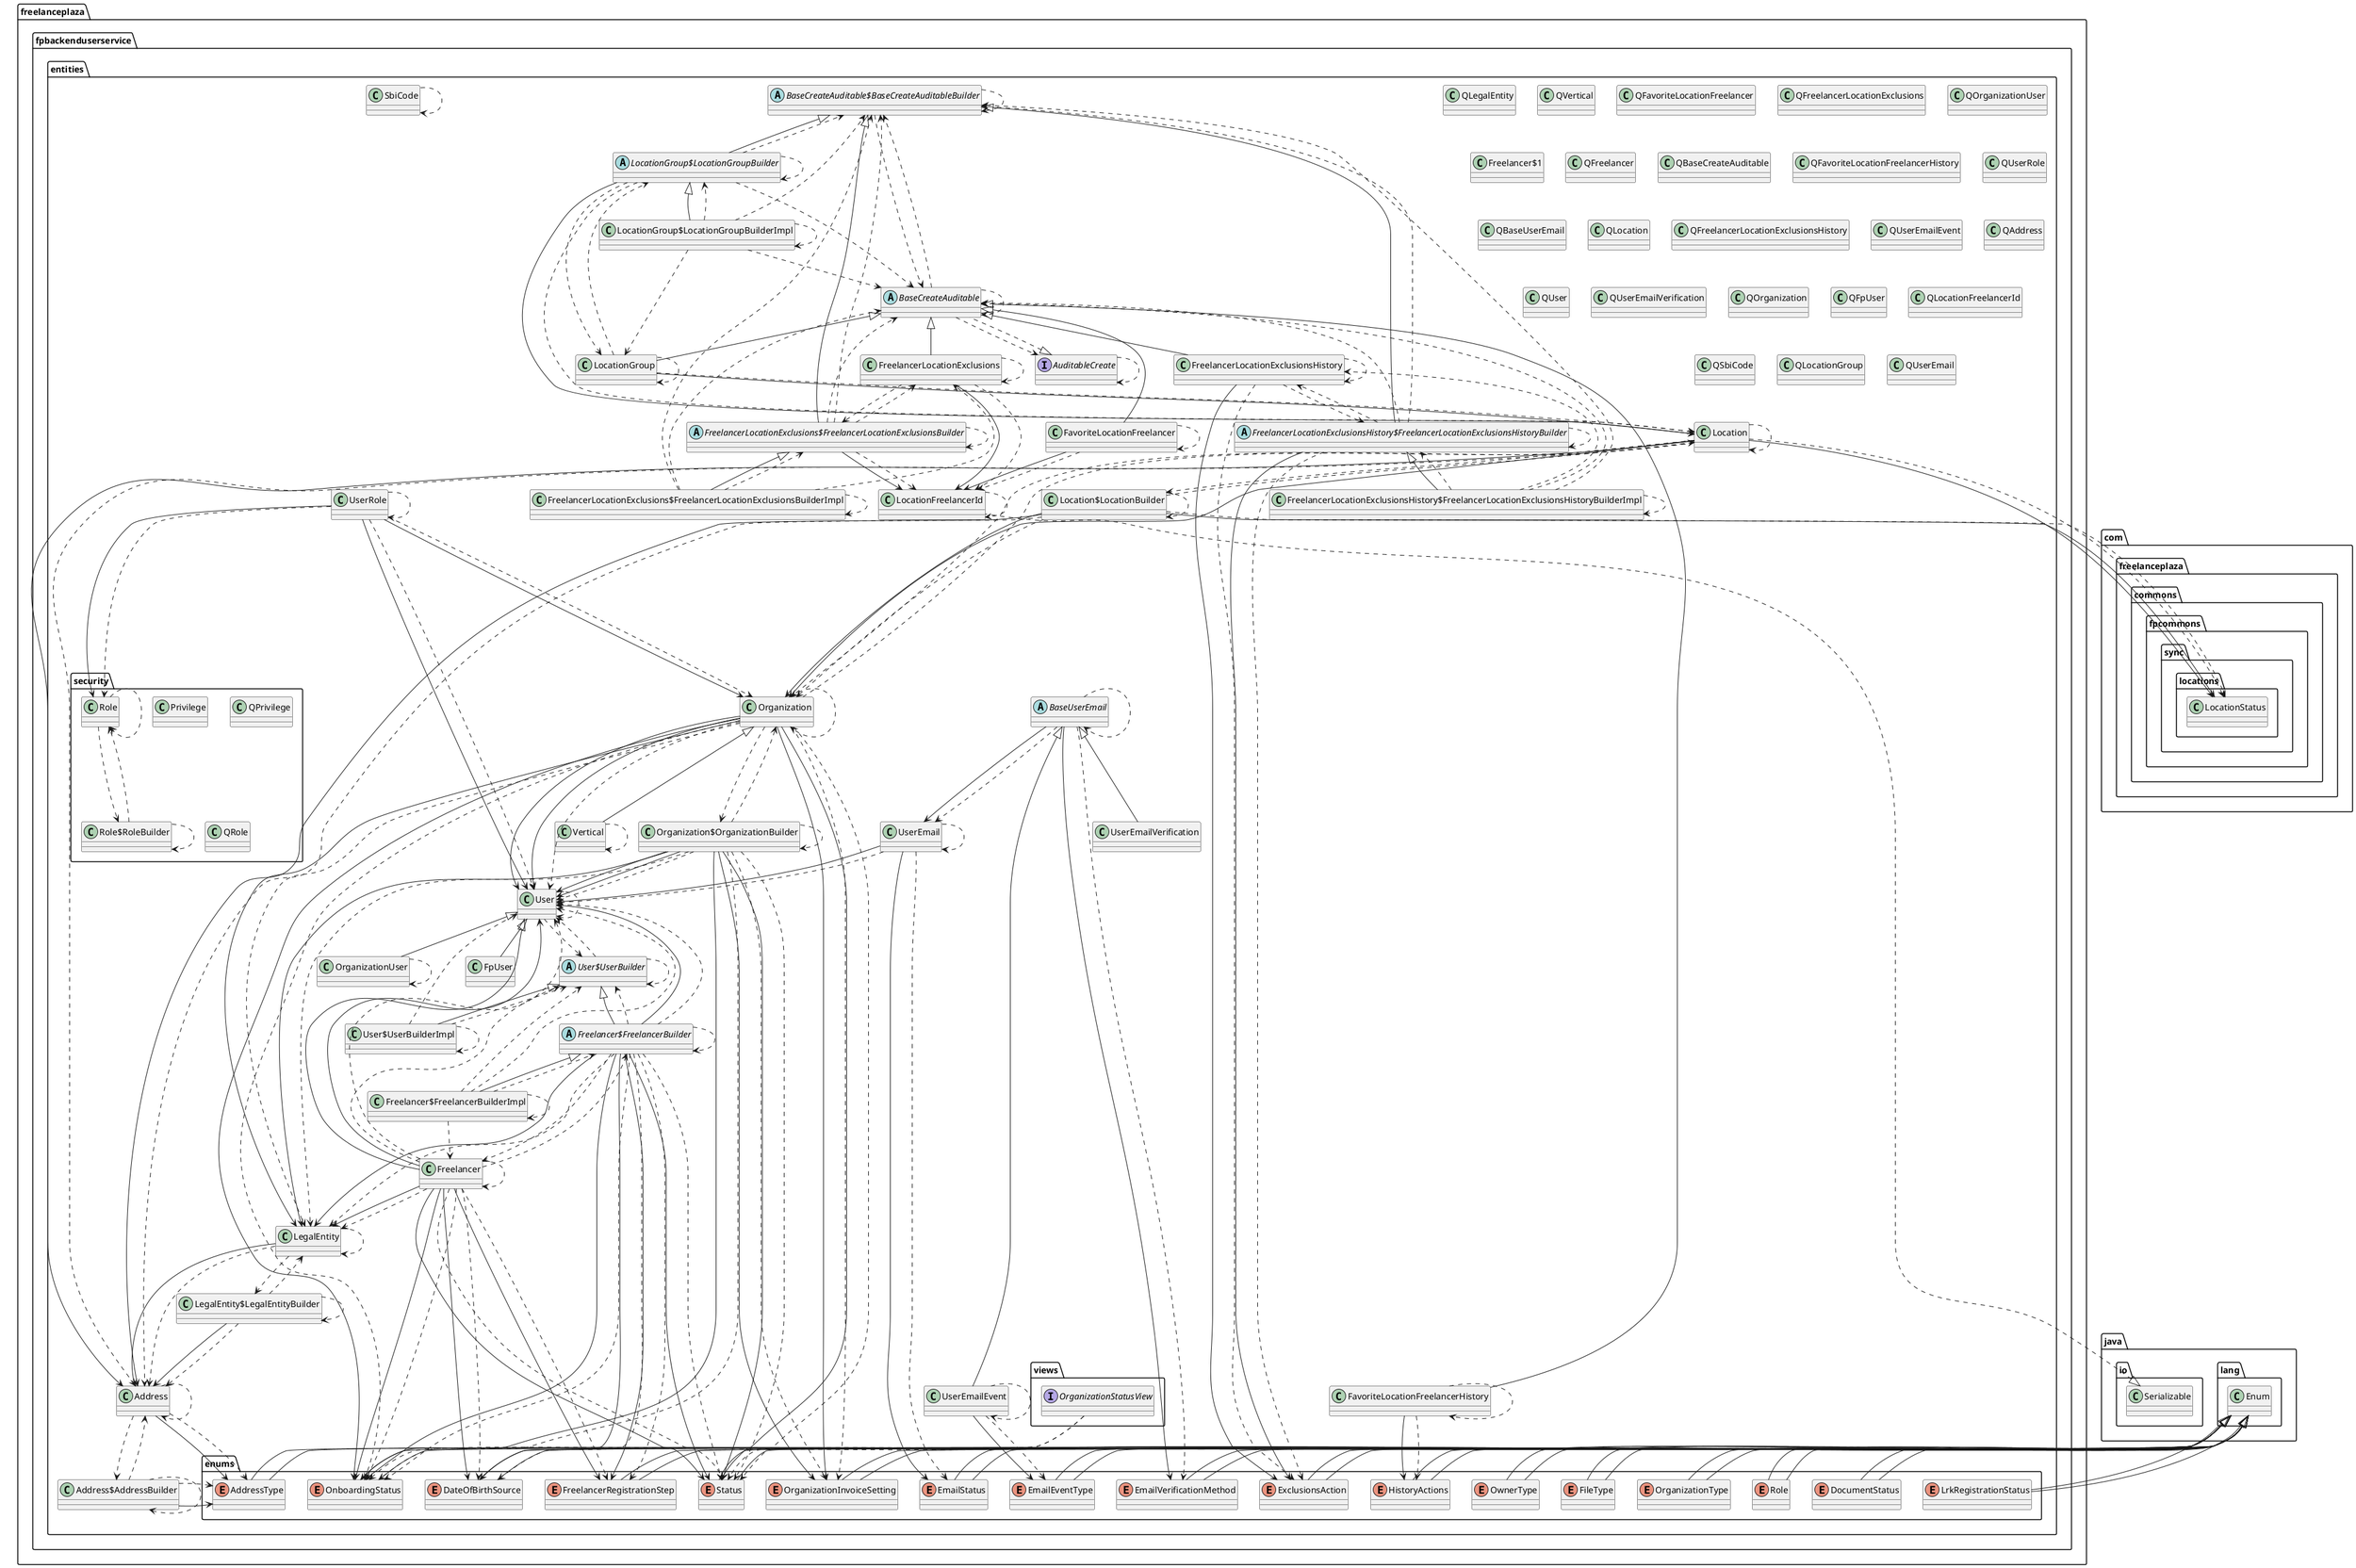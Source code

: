 @startuml
'https://plantuml.com/class-diagram

' GENERATE CLASS DIAGRAM ===========
' Generator       : it.brunasti.java.diagrammer.ClassDiagrammer
' Path            : [/Users/paolo/Work/Tadaah/fp-backend-user-service/build/classes/java/main/freelanceplaza/fpbackenduserservice/entities]
' Java Files Path : [/Users/paolo/Work/Tadaah/fp-backend-user-service/src/main/java/freelanceplaza/fpbackenduserservice/entities/]
' Configuration   : [/Users/paolo/IdeaProjects/mine/java-diagrammer/temp/tadaah/config.json]
' Generated at    : Thu Feb 20 18:00:57 CET 2025
'
'   Stat infos    :
'       Files : [107]
'       Lines : [1479]
'     Classes : [107]
'     Methods : [961]
'      Fields : [790]



' CLASSES =======
enum freelanceplaza.fpbackenduserservice.entities.enums.ExclusionsAction{
}
class freelanceplaza.fpbackenduserservice.entities.security.Privilege
class freelanceplaza.fpbackenduserservice.entities.QLegalEntity
abstract freelanceplaza.fpbackenduserservice.entities.BaseCreateAuditable$BaseCreateAuditableBuilder
class freelanceplaza.fpbackenduserservice.entities.QVertical
class freelanceplaza.fpbackenduserservice.entities.security.Role
class freelanceplaza.fpbackenduserservice.entities.QFavoriteLocationFreelancer
class freelanceplaza.fpbackenduserservice.entities.LocationGroup$LocationGroupBuilderImpl
class freelanceplaza.fpbackenduserservice.entities.UserEmailEvent
enum freelanceplaza.fpbackenduserservice.entities.enums.OrganizationType{
}
class freelanceplaza.fpbackenduserservice.entities.QFreelancerLocationExclusions
class freelanceplaza.fpbackenduserservice.entities.FreelancerLocationExclusionsHistory$FreelancerLocationExclusionsHistoryBuilderImpl
class freelanceplaza.fpbackenduserservice.entities.LocationFreelancerId
class freelanceplaza.fpbackenduserservice.entities.QOrganizationUser
class freelanceplaza.fpbackenduserservice.entities.FavoriteLocationFreelancerHistory
enum freelanceplaza.fpbackenduserservice.entities.enums.DateOfBirthSource{
}
enum freelanceplaza.fpbackenduserservice.entities.enums.EmailEventType{
}
enum freelanceplaza.fpbackenduserservice.entities.enums.FileType{
}
interface freelanceplaza.fpbackenduserservice.entities.AuditableCreate
abstract freelanceplaza.fpbackenduserservice.entities.LocationGroup$LocationGroupBuilder
class freelanceplaza.fpbackenduserservice.entities.Organization
abstract freelanceplaza.fpbackenduserservice.entities.BaseCreateAuditable
class freelanceplaza.fpbackenduserservice.entities.Freelancer$1
class freelanceplaza.fpbackenduserservice.entities.QFreelancer
class freelanceplaza.fpbackenduserservice.entities.Address
class freelanceplaza.fpbackenduserservice.entities.FreelancerLocationExclusions$FreelancerLocationExclusionsBuilderImpl
enum freelanceplaza.fpbackenduserservice.entities.enums.OrganizationInvoiceSetting{
}
enum freelanceplaza.fpbackenduserservice.entities.enums.OwnerType{
}
class freelanceplaza.fpbackenduserservice.entities.Vertical
class freelanceplaza.fpbackenduserservice.entities.LegalEntity
class freelanceplaza.fpbackenduserservice.entities.FpUser
class freelanceplaza.fpbackenduserservice.entities.QBaseCreateAuditable
class freelanceplaza.fpbackenduserservice.entities.User
enum freelanceplaza.fpbackenduserservice.entities.enums.EmailStatus{
}
class freelanceplaza.fpbackenduserservice.entities.OrganizationUser
abstract freelanceplaza.fpbackenduserservice.entities.User$UserBuilder
class freelanceplaza.fpbackenduserservice.entities.LocationGroup
class freelanceplaza.fpbackenduserservice.entities.Address$AddressBuilder
class freelanceplaza.fpbackenduserservice.entities.security.Role$RoleBuilder
class freelanceplaza.fpbackenduserservice.entities.security.QPrivilege
enum freelanceplaza.fpbackenduserservice.entities.enums.FreelancerRegistrationStep{
}
class freelanceplaza.fpbackenduserservice.entities.QFavoriteLocationFreelancerHistory
class freelanceplaza.fpbackenduserservice.entities.QUserRole
enum freelanceplaza.fpbackenduserservice.entities.enums.HistoryActions{
}
class freelanceplaza.fpbackenduserservice.entities.QBaseUserEmail
class freelanceplaza.fpbackenduserservice.entities.QLocation
class freelanceplaza.fpbackenduserservice.entities.QFreelancerLocationExclusionsHistory
class freelanceplaza.fpbackenduserservice.entities.QUserEmailEvent
class freelanceplaza.fpbackenduserservice.entities.SbiCode
class freelanceplaza.fpbackenduserservice.entities.QAddress
enum freelanceplaza.fpbackenduserservice.entities.enums.Status{
}
enum freelanceplaza.fpbackenduserservice.entities.enums.LrkRegistrationStatus{
}
class freelanceplaza.fpbackenduserservice.entities.QUser
class freelanceplaza.fpbackenduserservice.entities.security.QRole
class freelanceplaza.fpbackenduserservice.entities.FreelancerLocationExclusions
class freelanceplaza.fpbackenduserservice.entities.FavoriteLocationFreelancer
class freelanceplaza.fpbackenduserservice.entities.QUserEmailVerification
abstract freelanceplaza.fpbackenduserservice.entities.Freelancer$FreelancerBuilder
abstract freelanceplaza.fpbackenduserservice.entities.FreelancerLocationExclusions$FreelancerLocationExclusionsBuilder
abstract freelanceplaza.fpbackenduserservice.entities.BaseUserEmail
enum freelanceplaza.fpbackenduserservice.entities.enums.EmailVerificationMethod{
}
class freelanceplaza.fpbackenduserservice.entities.Location$LocationBuilder
enum freelanceplaza.fpbackenduserservice.entities.enums.AddressType{
}
class freelanceplaza.fpbackenduserservice.entities.Freelancer$FreelancerBuilderImpl
enum freelanceplaza.fpbackenduserservice.entities.enums.OnboardingStatus{
}
class freelanceplaza.fpbackenduserservice.entities.QOrganization
enum freelanceplaza.fpbackenduserservice.entities.enums.DocumentStatus{
}
class freelanceplaza.fpbackenduserservice.entities.QFpUser
class freelanceplaza.fpbackenduserservice.entities.UserRole
class freelanceplaza.fpbackenduserservice.entities.UserEmail
class freelanceplaza.fpbackenduserservice.entities.FreelancerLocationExclusionsHistory
interface freelanceplaza.fpbackenduserservice.entities.views.OrganizationStatusView
class freelanceplaza.fpbackenduserservice.entities.User$UserBuilderImpl
class freelanceplaza.fpbackenduserservice.entities.QLocationFreelancerId
class freelanceplaza.fpbackenduserservice.entities.Organization$OrganizationBuilder
class freelanceplaza.fpbackenduserservice.entities.UserEmailVerification
class freelanceplaza.fpbackenduserservice.entities.Location
enum freelanceplaza.fpbackenduserservice.entities.enums.Role{
}
class freelanceplaza.fpbackenduserservice.entities.QSbiCode
class freelanceplaza.fpbackenduserservice.entities.QLocationGroup
class freelanceplaza.fpbackenduserservice.entities.Freelancer
class freelanceplaza.fpbackenduserservice.entities.LegalEntity$LegalEntityBuilder
class freelanceplaza.fpbackenduserservice.entities.QUserEmail
abstract freelanceplaza.fpbackenduserservice.entities.FreelancerLocationExclusionsHistory$FreelancerLocationExclusionsHistoryBuilder
enum freelanceplaza.fpbackenduserservice.entities.enums.OwnerType{
}
enum freelanceplaza.fpbackenduserservice.entities.enums.EmailStatus{
}
enum freelanceplaza.fpbackenduserservice.entities.enums.OnboardingStatus{
}
enum freelanceplaza.fpbackenduserservice.entities.enums.OrganizationType{
}
enum freelanceplaza.fpbackenduserservice.entities.enums.DocumentStatus{
}
enum freelanceplaza.fpbackenduserservice.entities.enums.ExclusionsAction{
}
enum freelanceplaza.fpbackenduserservice.entities.enums.Status{
}
enum freelanceplaza.fpbackenduserservice.entities.enums.EmailEventType{
}
enum freelanceplaza.fpbackenduserservice.entities.enums.OrganizationInvoiceSetting{
}
enum freelanceplaza.fpbackenduserservice.entities.enums.Role{
}
enum freelanceplaza.fpbackenduserservice.entities.enums.DateOfBirthSource{
}
enum freelanceplaza.fpbackenduserservice.entities.enums.HistoryActions{
}
enum freelanceplaza.fpbackenduserservice.entities.enums.AddressType{
}
enum freelanceplaza.fpbackenduserservice.entities.enums.EmailVerificationMethod{
}
enum freelanceplaza.fpbackenduserservice.entities.enums.FileType{
}
enum freelanceplaza.fpbackenduserservice.entities.enums.FreelancerRegistrationStep{
}
enum freelanceplaza.fpbackenduserservice.entities.enums.LrkRegistrationStatus{
}
class freelanceplaza.fpbackenduserservice.entities.security.Role
class freelanceplaza.fpbackenduserservice.entities.security.Privilege
class freelanceplaza.fpbackenduserservice.entities.security.QPrivilege
class freelanceplaza.fpbackenduserservice.entities.security.Role$RoleBuilder
class freelanceplaza.fpbackenduserservice.entities.security.QRole
interface freelanceplaza.fpbackenduserservice.entities.views.OrganizationStatusView

' INHERITANCES =======
java.lang.Enum <|-- freelanceplaza.fpbackenduserservice.entities.enums.ExclusionsAction
freelanceplaza.fpbackenduserservice.entities.LocationGroup$LocationGroupBuilder <|-- freelanceplaza.fpbackenduserservice.entities.LocationGroup$LocationGroupBuilderImpl
freelanceplaza.fpbackenduserservice.entities.BaseUserEmail <|-- freelanceplaza.fpbackenduserservice.entities.UserEmailEvent
java.lang.Enum <|-- freelanceplaza.fpbackenduserservice.entities.enums.OrganizationType
freelanceplaza.fpbackenduserservice.entities.FreelancerLocationExclusionsHistory$FreelancerLocationExclusionsHistoryBuilder <|-- freelanceplaza.fpbackenduserservice.entities.FreelancerLocationExclusionsHistory$FreelancerLocationExclusionsHistoryBuilderImpl
freelanceplaza.fpbackenduserservice.entities.BaseCreateAuditable <|-- freelanceplaza.fpbackenduserservice.entities.FavoriteLocationFreelancerHistory
java.lang.Enum <|-- freelanceplaza.fpbackenduserservice.entities.enums.DateOfBirthSource
java.lang.Enum <|-- freelanceplaza.fpbackenduserservice.entities.enums.EmailEventType
java.lang.Enum <|-- freelanceplaza.fpbackenduserservice.entities.enums.FileType
freelanceplaza.fpbackenduserservice.entities.BaseCreateAuditable$BaseCreateAuditableBuilder <|-- freelanceplaza.fpbackenduserservice.entities.LocationGroup$LocationGroupBuilder
freelanceplaza.fpbackenduserservice.entities.FreelancerLocationExclusions$FreelancerLocationExclusionsBuilder <|-- freelanceplaza.fpbackenduserservice.entities.FreelancerLocationExclusions$FreelancerLocationExclusionsBuilderImpl
java.lang.Enum <|-- freelanceplaza.fpbackenduserservice.entities.enums.OrganizationInvoiceSetting
java.lang.Enum <|-- freelanceplaza.fpbackenduserservice.entities.enums.OwnerType
freelanceplaza.fpbackenduserservice.entities.Organization <|-- freelanceplaza.fpbackenduserservice.entities.Vertical
freelanceplaza.fpbackenduserservice.entities.User <|-- freelanceplaza.fpbackenduserservice.entities.FpUser
java.lang.Enum <|-- freelanceplaza.fpbackenduserservice.entities.enums.EmailStatus
freelanceplaza.fpbackenduserservice.entities.User <|-- freelanceplaza.fpbackenduserservice.entities.OrganizationUser
freelanceplaza.fpbackenduserservice.entities.BaseCreateAuditable <|-- freelanceplaza.fpbackenduserservice.entities.LocationGroup
java.lang.Enum <|-- freelanceplaza.fpbackenduserservice.entities.enums.FreelancerRegistrationStep
java.lang.Enum <|-- freelanceplaza.fpbackenduserservice.entities.enums.HistoryActions
java.lang.Enum <|-- freelanceplaza.fpbackenduserservice.entities.enums.Status
java.lang.Enum <|-- freelanceplaza.fpbackenduserservice.entities.enums.LrkRegistrationStatus
freelanceplaza.fpbackenduserservice.entities.BaseCreateAuditable <|-- freelanceplaza.fpbackenduserservice.entities.FreelancerLocationExclusions
freelanceplaza.fpbackenduserservice.entities.BaseCreateAuditable <|-- freelanceplaza.fpbackenduserservice.entities.FavoriteLocationFreelancer
freelanceplaza.fpbackenduserservice.entities.User$UserBuilder <|-- freelanceplaza.fpbackenduserservice.entities.Freelancer$FreelancerBuilder
freelanceplaza.fpbackenduserservice.entities.BaseCreateAuditable$BaseCreateAuditableBuilder <|-- freelanceplaza.fpbackenduserservice.entities.FreelancerLocationExclusions$FreelancerLocationExclusionsBuilder
java.lang.Enum <|-- freelanceplaza.fpbackenduserservice.entities.enums.EmailVerificationMethod
java.lang.Enum <|-- freelanceplaza.fpbackenduserservice.entities.enums.AddressType
freelanceplaza.fpbackenduserservice.entities.Freelancer$FreelancerBuilder <|-- freelanceplaza.fpbackenduserservice.entities.Freelancer$FreelancerBuilderImpl
java.lang.Enum <|-- freelanceplaza.fpbackenduserservice.entities.enums.OnboardingStatus
java.lang.Enum <|-- freelanceplaza.fpbackenduserservice.entities.enums.DocumentStatus
freelanceplaza.fpbackenduserservice.entities.BaseCreateAuditable <|-- freelanceplaza.fpbackenduserservice.entities.FreelancerLocationExclusionsHistory
freelanceplaza.fpbackenduserservice.entities.User$UserBuilder <|-- freelanceplaza.fpbackenduserservice.entities.User$UserBuilderImpl
freelanceplaza.fpbackenduserservice.entities.BaseUserEmail <|-- freelanceplaza.fpbackenduserservice.entities.UserEmailVerification
java.lang.Enum <|-- freelanceplaza.fpbackenduserservice.entities.enums.Role
freelanceplaza.fpbackenduserservice.entities.User <|-- freelanceplaza.fpbackenduserservice.entities.Freelancer
freelanceplaza.fpbackenduserservice.entities.BaseCreateAuditable$BaseCreateAuditableBuilder <|-- freelanceplaza.fpbackenduserservice.entities.FreelancerLocationExclusionsHistory$FreelancerLocationExclusionsHistoryBuilder
java.lang.Enum <|-- freelanceplaza.fpbackenduserservice.entities.enums.OwnerType
java.lang.Enum <|-- freelanceplaza.fpbackenduserservice.entities.enums.EmailStatus
java.lang.Enum <|-- freelanceplaza.fpbackenduserservice.entities.enums.OnboardingStatus
java.lang.Enum <|-- freelanceplaza.fpbackenduserservice.entities.enums.OrganizationType
java.lang.Enum <|-- freelanceplaza.fpbackenduserservice.entities.enums.DocumentStatus
java.lang.Enum <|-- freelanceplaza.fpbackenduserservice.entities.enums.ExclusionsAction
java.lang.Enum <|-- freelanceplaza.fpbackenduserservice.entities.enums.Status
java.lang.Enum <|-- freelanceplaza.fpbackenduserservice.entities.enums.EmailEventType
java.lang.Enum <|-- freelanceplaza.fpbackenduserservice.entities.enums.OrganizationInvoiceSetting
java.lang.Enum <|-- freelanceplaza.fpbackenduserservice.entities.enums.Role
java.lang.Enum <|-- freelanceplaza.fpbackenduserservice.entities.enums.DateOfBirthSource
java.lang.Enum <|-- freelanceplaza.fpbackenduserservice.entities.enums.HistoryActions
java.lang.Enum <|-- freelanceplaza.fpbackenduserservice.entities.enums.AddressType
java.lang.Enum <|-- freelanceplaza.fpbackenduserservice.entities.enums.EmailVerificationMethod
java.lang.Enum <|-- freelanceplaza.fpbackenduserservice.entities.enums.FileType
java.lang.Enum <|-- freelanceplaza.fpbackenduserservice.entities.enums.FreelancerRegistrationStep
java.lang.Enum <|-- freelanceplaza.fpbackenduserservice.entities.enums.LrkRegistrationStatus

' IMPLEMENT INTERFACE =======
java.io.Serializable <|.. freelanceplaza.fpbackenduserservice.entities.LocationFreelancerId
freelanceplaza.fpbackenduserservice.entities.AuditableCreate <|.. freelanceplaza.fpbackenduserservice.entities.BaseCreateAuditable

' FIELDS =======
freelanceplaza.fpbackenduserservice.entities.UserEmailEvent --> freelanceplaza.fpbackenduserservice.entities.enums.EmailEventType
freelanceplaza.fpbackenduserservice.entities.FavoriteLocationFreelancerHistory --> freelanceplaza.fpbackenduserservice.entities.enums.HistoryActions
freelanceplaza.fpbackenduserservice.entities.LocationGroup$LocationGroupBuilder --> freelanceplaza.fpbackenduserservice.entities.Location
freelanceplaza.fpbackenduserservice.entities.Organization --> freelanceplaza.fpbackenduserservice.entities.LegalEntity
freelanceplaza.fpbackenduserservice.entities.Organization --> freelanceplaza.fpbackenduserservice.entities.enums.Status
freelanceplaza.fpbackenduserservice.entities.Organization --> freelanceplaza.fpbackenduserservice.entities.enums.OnboardingStatus
freelanceplaza.fpbackenduserservice.entities.Organization --> freelanceplaza.fpbackenduserservice.entities.User
freelanceplaza.fpbackenduserservice.entities.Organization --> freelanceplaza.fpbackenduserservice.entities.User
freelanceplaza.fpbackenduserservice.entities.Organization --> freelanceplaza.fpbackenduserservice.entities.enums.OrganizationInvoiceSetting
freelanceplaza.fpbackenduserservice.entities.Address --> freelanceplaza.fpbackenduserservice.entities.enums.AddressType
freelanceplaza.fpbackenduserservice.entities.LegalEntity --> freelanceplaza.fpbackenduserservice.entities.Address
freelanceplaza.fpbackenduserservice.entities.LocationGroup --> freelanceplaza.fpbackenduserservice.entities.Location
freelanceplaza.fpbackenduserservice.entities.Address$AddressBuilder --> freelanceplaza.fpbackenduserservice.entities.enums.AddressType
freelanceplaza.fpbackenduserservice.entities.FreelancerLocationExclusions --> freelanceplaza.fpbackenduserservice.entities.LocationFreelancerId
freelanceplaza.fpbackenduserservice.entities.FavoriteLocationFreelancer --> freelanceplaza.fpbackenduserservice.entities.LocationFreelancerId
freelanceplaza.fpbackenduserservice.entities.Freelancer$FreelancerBuilder --> freelanceplaza.fpbackenduserservice.entities.LegalEntity
freelanceplaza.fpbackenduserservice.entities.Freelancer$FreelancerBuilder --> freelanceplaza.fpbackenduserservice.entities.enums.Status
freelanceplaza.fpbackenduserservice.entities.Freelancer$FreelancerBuilder --> freelanceplaza.fpbackenduserservice.entities.enums.OnboardingStatus
freelanceplaza.fpbackenduserservice.entities.Freelancer$FreelancerBuilder --> freelanceplaza.fpbackenduserservice.entities.enums.FreelancerRegistrationStep
freelanceplaza.fpbackenduserservice.entities.Freelancer$FreelancerBuilder --> freelanceplaza.fpbackenduserservice.entities.User
freelanceplaza.fpbackenduserservice.entities.Freelancer$FreelancerBuilder --> freelanceplaza.fpbackenduserservice.entities.enums.DateOfBirthSource
freelanceplaza.fpbackenduserservice.entities.FreelancerLocationExclusions$FreelancerLocationExclusionsBuilder --> freelanceplaza.fpbackenduserservice.entities.LocationFreelancerId
freelanceplaza.fpbackenduserservice.entities.BaseUserEmail --> freelanceplaza.fpbackenduserservice.entities.UserEmail
freelanceplaza.fpbackenduserservice.entities.BaseUserEmail --> freelanceplaza.fpbackenduserservice.entities.enums.EmailVerificationMethod
freelanceplaza.fpbackenduserservice.entities.Location$LocationBuilder --> freelanceplaza.fpbackenduserservice.entities.Organization
freelanceplaza.fpbackenduserservice.entities.Location$LocationBuilder --> freelanceplaza.fpbackenduserservice.entities.Address
freelanceplaza.fpbackenduserservice.entities.Location$LocationBuilder --> com.freelanceplaza.commons.fpcommons.sync.locations.LocationStatus
freelanceplaza.fpbackenduserservice.entities.UserRole --> freelanceplaza.fpbackenduserservice.entities.User
freelanceplaza.fpbackenduserservice.entities.UserRole --> freelanceplaza.fpbackenduserservice.entities.security.Role
freelanceplaza.fpbackenduserservice.entities.UserRole --> freelanceplaza.fpbackenduserservice.entities.Organization
freelanceplaza.fpbackenduserservice.entities.UserEmail --> freelanceplaza.fpbackenduserservice.entities.enums.EmailStatus
freelanceplaza.fpbackenduserservice.entities.UserEmail --> freelanceplaza.fpbackenduserservice.entities.User
freelanceplaza.fpbackenduserservice.entities.FreelancerLocationExclusionsHistory --> freelanceplaza.fpbackenduserservice.entities.enums.ExclusionsAction
freelanceplaza.fpbackenduserservice.entities.Organization$OrganizationBuilder --> freelanceplaza.fpbackenduserservice.entities.LegalEntity
freelanceplaza.fpbackenduserservice.entities.Organization$OrganizationBuilder --> freelanceplaza.fpbackenduserservice.entities.enums.Status
freelanceplaza.fpbackenduserservice.entities.Organization$OrganizationBuilder --> freelanceplaza.fpbackenduserservice.entities.enums.OnboardingStatus
freelanceplaza.fpbackenduserservice.entities.Organization$OrganizationBuilder --> freelanceplaza.fpbackenduserservice.entities.User
freelanceplaza.fpbackenduserservice.entities.Organization$OrganizationBuilder --> freelanceplaza.fpbackenduserservice.entities.User
freelanceplaza.fpbackenduserservice.entities.Organization$OrganizationBuilder --> freelanceplaza.fpbackenduserservice.entities.enums.OrganizationInvoiceSetting
freelanceplaza.fpbackenduserservice.entities.Location --> freelanceplaza.fpbackenduserservice.entities.Organization
freelanceplaza.fpbackenduserservice.entities.Location --> freelanceplaza.fpbackenduserservice.entities.Address
freelanceplaza.fpbackenduserservice.entities.Location --> com.freelanceplaza.commons.fpcommons.sync.locations.LocationStatus
freelanceplaza.fpbackenduserservice.entities.Freelancer --> freelanceplaza.fpbackenduserservice.entities.LegalEntity
freelanceplaza.fpbackenduserservice.entities.Freelancer --> freelanceplaza.fpbackenduserservice.entities.enums.Status
freelanceplaza.fpbackenduserservice.entities.Freelancer --> freelanceplaza.fpbackenduserservice.entities.enums.OnboardingStatus
freelanceplaza.fpbackenduserservice.entities.Freelancer --> freelanceplaza.fpbackenduserservice.entities.enums.FreelancerRegistrationStep
freelanceplaza.fpbackenduserservice.entities.Freelancer --> freelanceplaza.fpbackenduserservice.entities.User
freelanceplaza.fpbackenduserservice.entities.Freelancer --> freelanceplaza.fpbackenduserservice.entities.enums.DateOfBirthSource
freelanceplaza.fpbackenduserservice.entities.LegalEntity$LegalEntityBuilder --> freelanceplaza.fpbackenduserservice.entities.Address
freelanceplaza.fpbackenduserservice.entities.FreelancerLocationExclusionsHistory$FreelancerLocationExclusionsHistoryBuilder --> freelanceplaza.fpbackenduserservice.entities.enums.ExclusionsAction

' USES =======
freelanceplaza.fpbackenduserservice.entities.BaseCreateAuditable$BaseCreateAuditableBuilder ..> freelanceplaza.fpbackenduserservice.entities.BaseCreateAuditable$BaseCreateAuditableBuilder
freelanceplaza.fpbackenduserservice.entities.BaseCreateAuditable$BaseCreateAuditableBuilder ..> freelanceplaza.fpbackenduserservice.entities.BaseCreateAuditable
freelanceplaza.fpbackenduserservice.entities.security.Role ..> freelanceplaza.fpbackenduserservice.entities.security.Role$RoleBuilder
freelanceplaza.fpbackenduserservice.entities.security.Role ..> freelanceplaza.fpbackenduserservice.entities.security.Role
freelanceplaza.fpbackenduserservice.entities.LocationGroup$LocationGroupBuilderImpl ..> freelanceplaza.fpbackenduserservice.entities.LocationGroup$LocationGroupBuilderImpl
freelanceplaza.fpbackenduserservice.entities.LocationGroup$LocationGroupBuilderImpl ..> freelanceplaza.fpbackenduserservice.entities.LocationGroup
freelanceplaza.fpbackenduserservice.entities.LocationGroup$LocationGroupBuilderImpl ..> freelanceplaza.fpbackenduserservice.entities.LocationGroup$LocationGroupBuilder
freelanceplaza.fpbackenduserservice.entities.LocationGroup$LocationGroupBuilderImpl ..> freelanceplaza.fpbackenduserservice.entities.BaseCreateAuditable
freelanceplaza.fpbackenduserservice.entities.LocationGroup$LocationGroupBuilderImpl ..> freelanceplaza.fpbackenduserservice.entities.BaseCreateAuditable$BaseCreateAuditableBuilder
freelanceplaza.fpbackenduserservice.entities.UserEmailEvent ..> freelanceplaza.fpbackenduserservice.entities.enums.EmailEventType
freelanceplaza.fpbackenduserservice.entities.UserEmailEvent ..> freelanceplaza.fpbackenduserservice.entities.UserEmailEvent
freelanceplaza.fpbackenduserservice.entities.FreelancerLocationExclusionsHistory$FreelancerLocationExclusionsHistoryBuilderImpl ..> freelanceplaza.fpbackenduserservice.entities.FreelancerLocationExclusionsHistory$FreelancerLocationExclusionsHistoryBuilderImpl
freelanceplaza.fpbackenduserservice.entities.FreelancerLocationExclusionsHistory$FreelancerLocationExclusionsHistoryBuilderImpl ..> freelanceplaza.fpbackenduserservice.entities.FreelancerLocationExclusionsHistory
freelanceplaza.fpbackenduserservice.entities.FreelancerLocationExclusionsHistory$FreelancerLocationExclusionsHistoryBuilderImpl ..> freelanceplaza.fpbackenduserservice.entities.FreelancerLocationExclusionsHistory$FreelancerLocationExclusionsHistoryBuilder
freelanceplaza.fpbackenduserservice.entities.FreelancerLocationExclusionsHistory$FreelancerLocationExclusionsHistoryBuilderImpl ..> freelanceplaza.fpbackenduserservice.entities.BaseCreateAuditable
freelanceplaza.fpbackenduserservice.entities.FreelancerLocationExclusionsHistory$FreelancerLocationExclusionsHistoryBuilderImpl ..> freelanceplaza.fpbackenduserservice.entities.BaseCreateAuditable$BaseCreateAuditableBuilder
freelanceplaza.fpbackenduserservice.entities.LocationFreelancerId ..> freelanceplaza.fpbackenduserservice.entities.LocationFreelancerId
freelanceplaza.fpbackenduserservice.entities.FavoriteLocationFreelancerHistory ..> freelanceplaza.fpbackenduserservice.entities.enums.HistoryActions
freelanceplaza.fpbackenduserservice.entities.FavoriteLocationFreelancerHistory ..> freelanceplaza.fpbackenduserservice.entities.FavoriteLocationFreelancerHistory
freelanceplaza.fpbackenduserservice.entities.AuditableCreate ..> freelanceplaza.fpbackenduserservice.entities.AuditableCreate
freelanceplaza.fpbackenduserservice.entities.LocationGroup$LocationGroupBuilder ..> freelanceplaza.fpbackenduserservice.entities.LocationGroup$LocationGroupBuilder
freelanceplaza.fpbackenduserservice.entities.LocationGroup$LocationGroupBuilder ..> freelanceplaza.fpbackenduserservice.entities.Location
freelanceplaza.fpbackenduserservice.entities.LocationGroup$LocationGroupBuilder ..> freelanceplaza.fpbackenduserservice.entities.LocationGroup
freelanceplaza.fpbackenduserservice.entities.LocationGroup$LocationGroupBuilder ..> freelanceplaza.fpbackenduserservice.entities.BaseCreateAuditable
freelanceplaza.fpbackenduserservice.entities.LocationGroup$LocationGroupBuilder ..> freelanceplaza.fpbackenduserservice.entities.BaseCreateAuditable$BaseCreateAuditableBuilder
freelanceplaza.fpbackenduserservice.entities.Organization ..> freelanceplaza.fpbackenduserservice.entities.Organization
freelanceplaza.fpbackenduserservice.entities.Organization ..> freelanceplaza.fpbackenduserservice.entities.Location
freelanceplaza.fpbackenduserservice.entities.Organization ..> freelanceplaza.fpbackenduserservice.entities.Organization$OrganizationBuilder
freelanceplaza.fpbackenduserservice.entities.Organization ..> freelanceplaza.fpbackenduserservice.entities.LegalEntity
freelanceplaza.fpbackenduserservice.entities.Organization ..> freelanceplaza.fpbackenduserservice.entities.enums.Status
freelanceplaza.fpbackenduserservice.entities.Organization ..> freelanceplaza.fpbackenduserservice.entities.enums.OnboardingStatus
freelanceplaza.fpbackenduserservice.entities.Organization ..> freelanceplaza.fpbackenduserservice.entities.User
freelanceplaza.fpbackenduserservice.entities.Organization ..> freelanceplaza.fpbackenduserservice.entities.enums.OrganizationInvoiceSetting
freelanceplaza.fpbackenduserservice.entities.BaseCreateAuditable ..> freelanceplaza.fpbackenduserservice.entities.BaseCreateAuditable$BaseCreateAuditableBuilder
freelanceplaza.fpbackenduserservice.entities.BaseCreateAuditable ..> freelanceplaza.fpbackenduserservice.entities.BaseCreateAuditable
freelanceplaza.fpbackenduserservice.entities.BaseCreateAuditable ..> freelanceplaza.fpbackenduserservice.entities.AuditableCreate
freelanceplaza.fpbackenduserservice.entities.Address ..> freelanceplaza.fpbackenduserservice.entities.Address$AddressBuilder
freelanceplaza.fpbackenduserservice.entities.Address ..> freelanceplaza.fpbackenduserservice.entities.enums.AddressType
freelanceplaza.fpbackenduserservice.entities.Address ..> freelanceplaza.fpbackenduserservice.entities.Address
freelanceplaza.fpbackenduserservice.entities.FreelancerLocationExclusions$FreelancerLocationExclusionsBuilderImpl ..> freelanceplaza.fpbackenduserservice.entities.FreelancerLocationExclusions$FreelancerLocationExclusionsBuilderImpl
freelanceplaza.fpbackenduserservice.entities.FreelancerLocationExclusions$FreelancerLocationExclusionsBuilderImpl ..> freelanceplaza.fpbackenduserservice.entities.FreelancerLocationExclusions
freelanceplaza.fpbackenduserservice.entities.FreelancerLocationExclusions$FreelancerLocationExclusionsBuilderImpl ..> freelanceplaza.fpbackenduserservice.entities.FreelancerLocationExclusions$FreelancerLocationExclusionsBuilder
freelanceplaza.fpbackenduserservice.entities.FreelancerLocationExclusions$FreelancerLocationExclusionsBuilderImpl ..> freelanceplaza.fpbackenduserservice.entities.BaseCreateAuditable
freelanceplaza.fpbackenduserservice.entities.FreelancerLocationExclusions$FreelancerLocationExclusionsBuilderImpl ..> freelanceplaza.fpbackenduserservice.entities.BaseCreateAuditable$BaseCreateAuditableBuilder
freelanceplaza.fpbackenduserservice.entities.Vertical ..> freelanceplaza.fpbackenduserservice.entities.Vertical
freelanceplaza.fpbackenduserservice.entities.LegalEntity ..> freelanceplaza.fpbackenduserservice.entities.LegalEntity$LegalEntityBuilder
freelanceplaza.fpbackenduserservice.entities.LegalEntity ..> freelanceplaza.fpbackenduserservice.entities.Address
freelanceplaza.fpbackenduserservice.entities.LegalEntity ..> freelanceplaza.fpbackenduserservice.entities.LegalEntity
freelanceplaza.fpbackenduserservice.entities.User ..> freelanceplaza.fpbackenduserservice.entities.User$UserBuilder
freelanceplaza.fpbackenduserservice.entities.User ..> freelanceplaza.fpbackenduserservice.entities.User
freelanceplaza.fpbackenduserservice.entities.OrganizationUser ..> freelanceplaza.fpbackenduserservice.entities.OrganizationUser
freelanceplaza.fpbackenduserservice.entities.User$UserBuilder ..> freelanceplaza.fpbackenduserservice.entities.User$UserBuilder
freelanceplaza.fpbackenduserservice.entities.User$UserBuilder ..> freelanceplaza.fpbackenduserservice.entities.User
freelanceplaza.fpbackenduserservice.entities.LocationGroup ..> freelanceplaza.fpbackenduserservice.entities.LocationGroup$LocationGroupBuilder
freelanceplaza.fpbackenduserservice.entities.LocationGroup ..> freelanceplaza.fpbackenduserservice.entities.Location
freelanceplaza.fpbackenduserservice.entities.LocationGroup ..> freelanceplaza.fpbackenduserservice.entities.LocationGroup
freelanceplaza.fpbackenduserservice.entities.Address$AddressBuilder ..> freelanceplaza.fpbackenduserservice.entities.Address$AddressBuilder
freelanceplaza.fpbackenduserservice.entities.Address$AddressBuilder ..> freelanceplaza.fpbackenduserservice.entities.enums.AddressType
freelanceplaza.fpbackenduserservice.entities.Address$AddressBuilder ..> freelanceplaza.fpbackenduserservice.entities.Address
freelanceplaza.fpbackenduserservice.entities.security.Role$RoleBuilder ..> freelanceplaza.fpbackenduserservice.entities.security.Role$RoleBuilder
freelanceplaza.fpbackenduserservice.entities.security.Role$RoleBuilder ..> freelanceplaza.fpbackenduserservice.entities.security.Role
freelanceplaza.fpbackenduserservice.entities.SbiCode ..> freelanceplaza.fpbackenduserservice.entities.SbiCode
freelanceplaza.fpbackenduserservice.entities.FreelancerLocationExclusions ..> freelanceplaza.fpbackenduserservice.entities.FreelancerLocationExclusions$FreelancerLocationExclusionsBuilder
freelanceplaza.fpbackenduserservice.entities.FreelancerLocationExclusions ..> freelanceplaza.fpbackenduserservice.entities.LocationFreelancerId
freelanceplaza.fpbackenduserservice.entities.FreelancerLocationExclusions ..> freelanceplaza.fpbackenduserservice.entities.FreelancerLocationExclusions
freelanceplaza.fpbackenduserservice.entities.FavoriteLocationFreelancer ..> freelanceplaza.fpbackenduserservice.entities.LocationFreelancerId
freelanceplaza.fpbackenduserservice.entities.FavoriteLocationFreelancer ..> freelanceplaza.fpbackenduserservice.entities.FavoriteLocationFreelancer
freelanceplaza.fpbackenduserservice.entities.Freelancer$FreelancerBuilder ..> freelanceplaza.fpbackenduserservice.entities.Freelancer$FreelancerBuilder
freelanceplaza.fpbackenduserservice.entities.Freelancer$FreelancerBuilder ..> freelanceplaza.fpbackenduserservice.entities.Freelancer
freelanceplaza.fpbackenduserservice.entities.Freelancer$FreelancerBuilder ..> freelanceplaza.fpbackenduserservice.entities.LegalEntity
freelanceplaza.fpbackenduserservice.entities.Freelancer$FreelancerBuilder ..> freelanceplaza.fpbackenduserservice.entities.enums.Status
freelanceplaza.fpbackenduserservice.entities.Freelancer$FreelancerBuilder ..> freelanceplaza.fpbackenduserservice.entities.enums.OnboardingStatus
freelanceplaza.fpbackenduserservice.entities.Freelancer$FreelancerBuilder ..> freelanceplaza.fpbackenduserservice.entities.enums.FreelancerRegistrationStep
freelanceplaza.fpbackenduserservice.entities.Freelancer$FreelancerBuilder ..> freelanceplaza.fpbackenduserservice.entities.User
freelanceplaza.fpbackenduserservice.entities.Freelancer$FreelancerBuilder ..> freelanceplaza.fpbackenduserservice.entities.enums.DateOfBirthSource
freelanceplaza.fpbackenduserservice.entities.Freelancer$FreelancerBuilder ..> freelanceplaza.fpbackenduserservice.entities.User$UserBuilder
freelanceplaza.fpbackenduserservice.entities.FreelancerLocationExclusions$FreelancerLocationExclusionsBuilder ..> freelanceplaza.fpbackenduserservice.entities.FreelancerLocationExclusions$FreelancerLocationExclusionsBuilder
freelanceplaza.fpbackenduserservice.entities.FreelancerLocationExclusions$FreelancerLocationExclusionsBuilder ..> freelanceplaza.fpbackenduserservice.entities.LocationFreelancerId
freelanceplaza.fpbackenduserservice.entities.FreelancerLocationExclusions$FreelancerLocationExclusionsBuilder ..> freelanceplaza.fpbackenduserservice.entities.FreelancerLocationExclusions
freelanceplaza.fpbackenduserservice.entities.FreelancerLocationExclusions$FreelancerLocationExclusionsBuilder ..> freelanceplaza.fpbackenduserservice.entities.BaseCreateAuditable
freelanceplaza.fpbackenduserservice.entities.FreelancerLocationExclusions$FreelancerLocationExclusionsBuilder ..> freelanceplaza.fpbackenduserservice.entities.BaseCreateAuditable$BaseCreateAuditableBuilder
freelanceplaza.fpbackenduserservice.entities.BaseUserEmail ..> freelanceplaza.fpbackenduserservice.entities.UserEmail
freelanceplaza.fpbackenduserservice.entities.BaseUserEmail ..> freelanceplaza.fpbackenduserservice.entities.enums.EmailVerificationMethod
freelanceplaza.fpbackenduserservice.entities.BaseUserEmail ..> freelanceplaza.fpbackenduserservice.entities.BaseUserEmail
freelanceplaza.fpbackenduserservice.entities.Location$LocationBuilder ..> freelanceplaza.fpbackenduserservice.entities.Location$LocationBuilder
freelanceplaza.fpbackenduserservice.entities.Location$LocationBuilder ..> freelanceplaza.fpbackenduserservice.entities.Organization
freelanceplaza.fpbackenduserservice.entities.Location$LocationBuilder ..> freelanceplaza.fpbackenduserservice.entities.Address
freelanceplaza.fpbackenduserservice.entities.Location$LocationBuilder ..> com.freelanceplaza.commons.fpcommons.sync.locations.LocationStatus
freelanceplaza.fpbackenduserservice.entities.Location$LocationBuilder ..> freelanceplaza.fpbackenduserservice.entities.Location
freelanceplaza.fpbackenduserservice.entities.Freelancer$FreelancerBuilderImpl ..> freelanceplaza.fpbackenduserservice.entities.Freelancer$FreelancerBuilderImpl
freelanceplaza.fpbackenduserservice.entities.Freelancer$FreelancerBuilderImpl ..> freelanceplaza.fpbackenduserservice.entities.Freelancer
freelanceplaza.fpbackenduserservice.entities.Freelancer$FreelancerBuilderImpl ..> freelanceplaza.fpbackenduserservice.entities.Freelancer$FreelancerBuilder
freelanceplaza.fpbackenduserservice.entities.Freelancer$FreelancerBuilderImpl ..> freelanceplaza.fpbackenduserservice.entities.User
freelanceplaza.fpbackenduserservice.entities.Freelancer$FreelancerBuilderImpl ..> freelanceplaza.fpbackenduserservice.entities.User$UserBuilder
freelanceplaza.fpbackenduserservice.entities.UserRole ..> freelanceplaza.fpbackenduserservice.entities.User
freelanceplaza.fpbackenduserservice.entities.UserRole ..> freelanceplaza.fpbackenduserservice.entities.security.Role
freelanceplaza.fpbackenduserservice.entities.UserRole ..> freelanceplaza.fpbackenduserservice.entities.Organization
freelanceplaza.fpbackenduserservice.entities.UserRole ..> freelanceplaza.fpbackenduserservice.entities.UserRole
freelanceplaza.fpbackenduserservice.entities.UserEmail ..> freelanceplaza.fpbackenduserservice.entities.enums.EmailStatus
freelanceplaza.fpbackenduserservice.entities.UserEmail ..> freelanceplaza.fpbackenduserservice.entities.User
freelanceplaza.fpbackenduserservice.entities.UserEmail ..> freelanceplaza.fpbackenduserservice.entities.UserEmail
freelanceplaza.fpbackenduserservice.entities.FreelancerLocationExclusionsHistory ..> freelanceplaza.fpbackenduserservice.entities.FreelancerLocationExclusionsHistory$FreelancerLocationExclusionsHistoryBuilder
freelanceplaza.fpbackenduserservice.entities.FreelancerLocationExclusionsHistory ..> freelanceplaza.fpbackenduserservice.entities.enums.ExclusionsAction
freelanceplaza.fpbackenduserservice.entities.FreelancerLocationExclusionsHistory ..> freelanceplaza.fpbackenduserservice.entities.FreelancerLocationExclusionsHistory
freelanceplaza.fpbackenduserservice.entities.views.OrganizationStatusView ..> freelanceplaza.fpbackenduserservice.entities.enums.Status
freelanceplaza.fpbackenduserservice.entities.views.OrganizationStatusView ..> freelanceplaza.fpbackenduserservice.entities.enums.OnboardingStatus
freelanceplaza.fpbackenduserservice.entities.User$UserBuilderImpl ..> freelanceplaza.fpbackenduserservice.entities.User$UserBuilderImpl
freelanceplaza.fpbackenduserservice.entities.User$UserBuilderImpl ..> freelanceplaza.fpbackenduserservice.entities.User
freelanceplaza.fpbackenduserservice.entities.User$UserBuilderImpl ..> freelanceplaza.fpbackenduserservice.entities.User$UserBuilder
freelanceplaza.fpbackenduserservice.entities.Organization$OrganizationBuilder ..> freelanceplaza.fpbackenduserservice.entities.Organization$OrganizationBuilder
freelanceplaza.fpbackenduserservice.entities.Organization$OrganizationBuilder ..> freelanceplaza.fpbackenduserservice.entities.LegalEntity
freelanceplaza.fpbackenduserservice.entities.Organization$OrganizationBuilder ..> freelanceplaza.fpbackenduserservice.entities.enums.Status
freelanceplaza.fpbackenduserservice.entities.Organization$OrganizationBuilder ..> freelanceplaza.fpbackenduserservice.entities.enums.OnboardingStatus
freelanceplaza.fpbackenduserservice.entities.Organization$OrganizationBuilder ..> freelanceplaza.fpbackenduserservice.entities.User
freelanceplaza.fpbackenduserservice.entities.Organization$OrganizationBuilder ..> freelanceplaza.fpbackenduserservice.entities.enums.OrganizationInvoiceSetting
freelanceplaza.fpbackenduserservice.entities.Organization$OrganizationBuilder ..> freelanceplaza.fpbackenduserservice.entities.Organization
freelanceplaza.fpbackenduserservice.entities.Location ..> com.freelanceplaza.commons.fpcommons.sync.locations.LocationStatus
freelanceplaza.fpbackenduserservice.entities.Location ..> freelanceplaza.fpbackenduserservice.entities.Location$LocationBuilder
freelanceplaza.fpbackenduserservice.entities.Location ..> freelanceplaza.fpbackenduserservice.entities.Organization
freelanceplaza.fpbackenduserservice.entities.Location ..> freelanceplaza.fpbackenduserservice.entities.Address
freelanceplaza.fpbackenduserservice.entities.Location ..> freelanceplaza.fpbackenduserservice.entities.Location
freelanceplaza.fpbackenduserservice.entities.Freelancer ..> freelanceplaza.fpbackenduserservice.entities.enums.FreelancerRegistrationStep
freelanceplaza.fpbackenduserservice.entities.Freelancer ..> freelanceplaza.fpbackenduserservice.entities.enums.DateOfBirthSource
freelanceplaza.fpbackenduserservice.entities.Freelancer ..> freelanceplaza.fpbackenduserservice.entities.Freelancer$FreelancerBuilder
freelanceplaza.fpbackenduserservice.entities.Freelancer ..> freelanceplaza.fpbackenduserservice.entities.LegalEntity
freelanceplaza.fpbackenduserservice.entities.Freelancer ..> freelanceplaza.fpbackenduserservice.entities.enums.Status
freelanceplaza.fpbackenduserservice.entities.Freelancer ..> freelanceplaza.fpbackenduserservice.entities.enums.OnboardingStatus
freelanceplaza.fpbackenduserservice.entities.Freelancer ..> freelanceplaza.fpbackenduserservice.entities.User
freelanceplaza.fpbackenduserservice.entities.Freelancer ..> freelanceplaza.fpbackenduserservice.entities.Freelancer
freelanceplaza.fpbackenduserservice.entities.Freelancer ..> freelanceplaza.fpbackenduserservice.entities.User$UserBuilder
freelanceplaza.fpbackenduserservice.entities.LegalEntity$LegalEntityBuilder ..> freelanceplaza.fpbackenduserservice.entities.LegalEntity$LegalEntityBuilder
freelanceplaza.fpbackenduserservice.entities.LegalEntity$LegalEntityBuilder ..> freelanceplaza.fpbackenduserservice.entities.Address
freelanceplaza.fpbackenduserservice.entities.LegalEntity$LegalEntityBuilder ..> freelanceplaza.fpbackenduserservice.entities.LegalEntity
freelanceplaza.fpbackenduserservice.entities.FreelancerLocationExclusionsHistory$FreelancerLocationExclusionsHistoryBuilder ..> freelanceplaza.fpbackenduserservice.entities.FreelancerLocationExclusionsHistory$FreelancerLocationExclusionsHistoryBuilder
freelanceplaza.fpbackenduserservice.entities.FreelancerLocationExclusionsHistory$FreelancerLocationExclusionsHistoryBuilder ..> freelanceplaza.fpbackenduserservice.entities.enums.ExclusionsAction
freelanceplaza.fpbackenduserservice.entities.FreelancerLocationExclusionsHistory$FreelancerLocationExclusionsHistoryBuilder ..> freelanceplaza.fpbackenduserservice.entities.FreelancerLocationExclusionsHistory
freelanceplaza.fpbackenduserservice.entities.FreelancerLocationExclusionsHistory$FreelancerLocationExclusionsHistoryBuilder ..> freelanceplaza.fpbackenduserservice.entities.BaseCreateAuditable
freelanceplaza.fpbackenduserservice.entities.FreelancerLocationExclusionsHistory$FreelancerLocationExclusionsHistoryBuilder ..> freelanceplaza.fpbackenduserservice.entities.BaseCreateAuditable$BaseCreateAuditableBuilder

' IMPORTS =======
' Java Files Path : /Users/paolo/Work/Tadaah/fp-backend-user-service/src/main/java/freelanceplaza/fpbackenduserservice/entities/
' freelanceplaza.fpbackenduserservice.entities.enums.ExclusionsAction

' freelanceplaza.fpbackenduserservice.entities.security.Privilege

' freelanceplaza.fpbackenduserservice.entities.QLegalEntity

' freelanceplaza.fpbackenduserservice.entities.BaseCreateAuditable$BaseCreateAuditableBuilder

' freelanceplaza.fpbackenduserservice.entities.QVertical

' freelanceplaza.fpbackenduserservice.entities.security.Role

' freelanceplaza.fpbackenduserservice.entities.QFavoriteLocationFreelancer

' freelanceplaza.fpbackenduserservice.entities.LocationGroup$LocationGroupBuilderImpl

' freelanceplaza.fpbackenduserservice.entities.UserEmailEvent

' freelanceplaza.fpbackenduserservice.entities.enums.OrganizationType

' freelanceplaza.fpbackenduserservice.entities.QFreelancerLocationExclusions

' freelanceplaza.fpbackenduserservice.entities.FreelancerLocationExclusionsHistory$FreelancerLocationExclusionsHistoryBuilderImpl

' freelanceplaza.fpbackenduserservice.entities.LocationFreelancerId

' freelanceplaza.fpbackenduserservice.entities.QOrganizationUser

' freelanceplaza.fpbackenduserservice.entities.FavoriteLocationFreelancerHistory

' freelanceplaza.fpbackenduserservice.entities.enums.DateOfBirthSource

' freelanceplaza.fpbackenduserservice.entities.enums.EmailEventType

' freelanceplaza.fpbackenduserservice.entities.enums.FileType

' freelanceplaza.fpbackenduserservice.entities.AuditableCreate

' freelanceplaza.fpbackenduserservice.entities.LocationGroup$LocationGroupBuilder

' freelanceplaza.fpbackenduserservice.entities.Organization

' freelanceplaza.fpbackenduserservice.entities.BaseCreateAuditable

' freelanceplaza.fpbackenduserservice.entities.Freelancer$1

' freelanceplaza.fpbackenduserservice.entities.QFreelancer

' freelanceplaza.fpbackenduserservice.entities.Address

' freelanceplaza.fpbackenduserservice.entities.FreelancerLocationExclusions$FreelancerLocationExclusionsBuilderImpl

' freelanceplaza.fpbackenduserservice.entities.enums.OrganizationInvoiceSetting

' freelanceplaza.fpbackenduserservice.entities.enums.OwnerType

' freelanceplaza.fpbackenduserservice.entities.Vertical

' freelanceplaza.fpbackenduserservice.entities.LegalEntity

' freelanceplaza.fpbackenduserservice.entities.FpUser

' freelanceplaza.fpbackenduserservice.entities.QBaseCreateAuditable

' freelanceplaza.fpbackenduserservice.entities.User

' freelanceplaza.fpbackenduserservice.entities.enums.EmailStatus

' freelanceplaza.fpbackenduserservice.entities.OrganizationUser

' freelanceplaza.fpbackenduserservice.entities.User$UserBuilder

' freelanceplaza.fpbackenduserservice.entities.LocationGroup

' freelanceplaza.fpbackenduserservice.entities.Address$AddressBuilder

' freelanceplaza.fpbackenduserservice.entities.security.Role$RoleBuilder

' freelanceplaza.fpbackenduserservice.entities.security.QPrivilege

' freelanceplaza.fpbackenduserservice.entities.enums.FreelancerRegistrationStep

' freelanceplaza.fpbackenduserservice.entities.QFavoriteLocationFreelancerHistory

' freelanceplaza.fpbackenduserservice.entities.QUserRole

' freelanceplaza.fpbackenduserservice.entities.enums.HistoryActions

' freelanceplaza.fpbackenduserservice.entities.QBaseUserEmail

' freelanceplaza.fpbackenduserservice.entities.QLocation

' freelanceplaza.fpbackenduserservice.entities.QFreelancerLocationExclusionsHistory

' freelanceplaza.fpbackenduserservice.entities.QUserEmailEvent

' freelanceplaza.fpbackenduserservice.entities.SbiCode

' freelanceplaza.fpbackenduserservice.entities.QAddress

' freelanceplaza.fpbackenduserservice.entities.enums.Status

' freelanceplaza.fpbackenduserservice.entities.enums.LrkRegistrationStatus

' freelanceplaza.fpbackenduserservice.entities.QUser

' freelanceplaza.fpbackenduserservice.entities.security.QRole

' freelanceplaza.fpbackenduserservice.entities.FreelancerLocationExclusions

' freelanceplaza.fpbackenduserservice.entities.FavoriteLocationFreelancer

' freelanceplaza.fpbackenduserservice.entities.QUserEmailVerification

' freelanceplaza.fpbackenduserservice.entities.Freelancer$FreelancerBuilder

' freelanceplaza.fpbackenduserservice.entities.FreelancerLocationExclusions$FreelancerLocationExclusionsBuilder

' freelanceplaza.fpbackenduserservice.entities.BaseUserEmail

' freelanceplaza.fpbackenduserservice.entities.enums.EmailVerificationMethod

' freelanceplaza.fpbackenduserservice.entities.Location$LocationBuilder

' freelanceplaza.fpbackenduserservice.entities.enums.AddressType

' freelanceplaza.fpbackenduserservice.entities.Freelancer$FreelancerBuilderImpl

' freelanceplaza.fpbackenduserservice.entities.enums.OnboardingStatus

' freelanceplaza.fpbackenduserservice.entities.QOrganization

' freelanceplaza.fpbackenduserservice.entities.enums.DocumentStatus

' freelanceplaza.fpbackenduserservice.entities.QFpUser

' freelanceplaza.fpbackenduserservice.entities.UserRole

' freelanceplaza.fpbackenduserservice.entities.UserEmail

' freelanceplaza.fpbackenduserservice.entities.FreelancerLocationExclusionsHistory

' freelanceplaza.fpbackenduserservice.entities.views.OrganizationStatusView

' freelanceplaza.fpbackenduserservice.entities.User$UserBuilderImpl

' freelanceplaza.fpbackenduserservice.entities.QLocationFreelancerId

' freelanceplaza.fpbackenduserservice.entities.Organization$OrganizationBuilder

' freelanceplaza.fpbackenduserservice.entities.UserEmailVerification

' freelanceplaza.fpbackenduserservice.entities.Location

' freelanceplaza.fpbackenduserservice.entities.enums.Role

' freelanceplaza.fpbackenduserservice.entities.QSbiCode

' freelanceplaza.fpbackenduserservice.entities.QLocationGroup

' freelanceplaza.fpbackenduserservice.entities.Freelancer

' freelanceplaza.fpbackenduserservice.entities.LegalEntity$LegalEntityBuilder

' freelanceplaza.fpbackenduserservice.entities.QUserEmail

' freelanceplaza.fpbackenduserservice.entities.FreelancerLocationExclusionsHistory$FreelancerLocationExclusionsHistoryBuilder

' freelanceplaza.fpbackenduserservice.entities.enums.OwnerType

' freelanceplaza.fpbackenduserservice.entities.enums.EmailStatus

' freelanceplaza.fpbackenduserservice.entities.enums.OnboardingStatus

' freelanceplaza.fpbackenduserservice.entities.enums.OrganizationType

' freelanceplaza.fpbackenduserservice.entities.enums.DocumentStatus

' freelanceplaza.fpbackenduserservice.entities.enums.ExclusionsAction

' freelanceplaza.fpbackenduserservice.entities.enums.Status

' freelanceplaza.fpbackenduserservice.entities.enums.EmailEventType

' freelanceplaza.fpbackenduserservice.entities.enums.OrganizationInvoiceSetting

' freelanceplaza.fpbackenduserservice.entities.enums.Role

' freelanceplaza.fpbackenduserservice.entities.enums.DateOfBirthSource

' freelanceplaza.fpbackenduserservice.entities.enums.HistoryActions

' freelanceplaza.fpbackenduserservice.entities.enums.AddressType

' freelanceplaza.fpbackenduserservice.entities.enums.EmailVerificationMethod

' freelanceplaza.fpbackenduserservice.entities.enums.FileType

' freelanceplaza.fpbackenduserservice.entities.enums.FreelancerRegistrationStep

' freelanceplaza.fpbackenduserservice.entities.enums.LrkRegistrationStatus

' freelanceplaza.fpbackenduserservice.entities.security.Role

' freelanceplaza.fpbackenduserservice.entities.security.Privilege

' freelanceplaza.fpbackenduserservice.entities.security.QPrivilege

' freelanceplaza.fpbackenduserservice.entities.security.Role$RoleBuilder

' freelanceplaza.fpbackenduserservice.entities.security.QRole

' freelanceplaza.fpbackenduserservice.entities.views.OrganizationStatusView



@enduml
